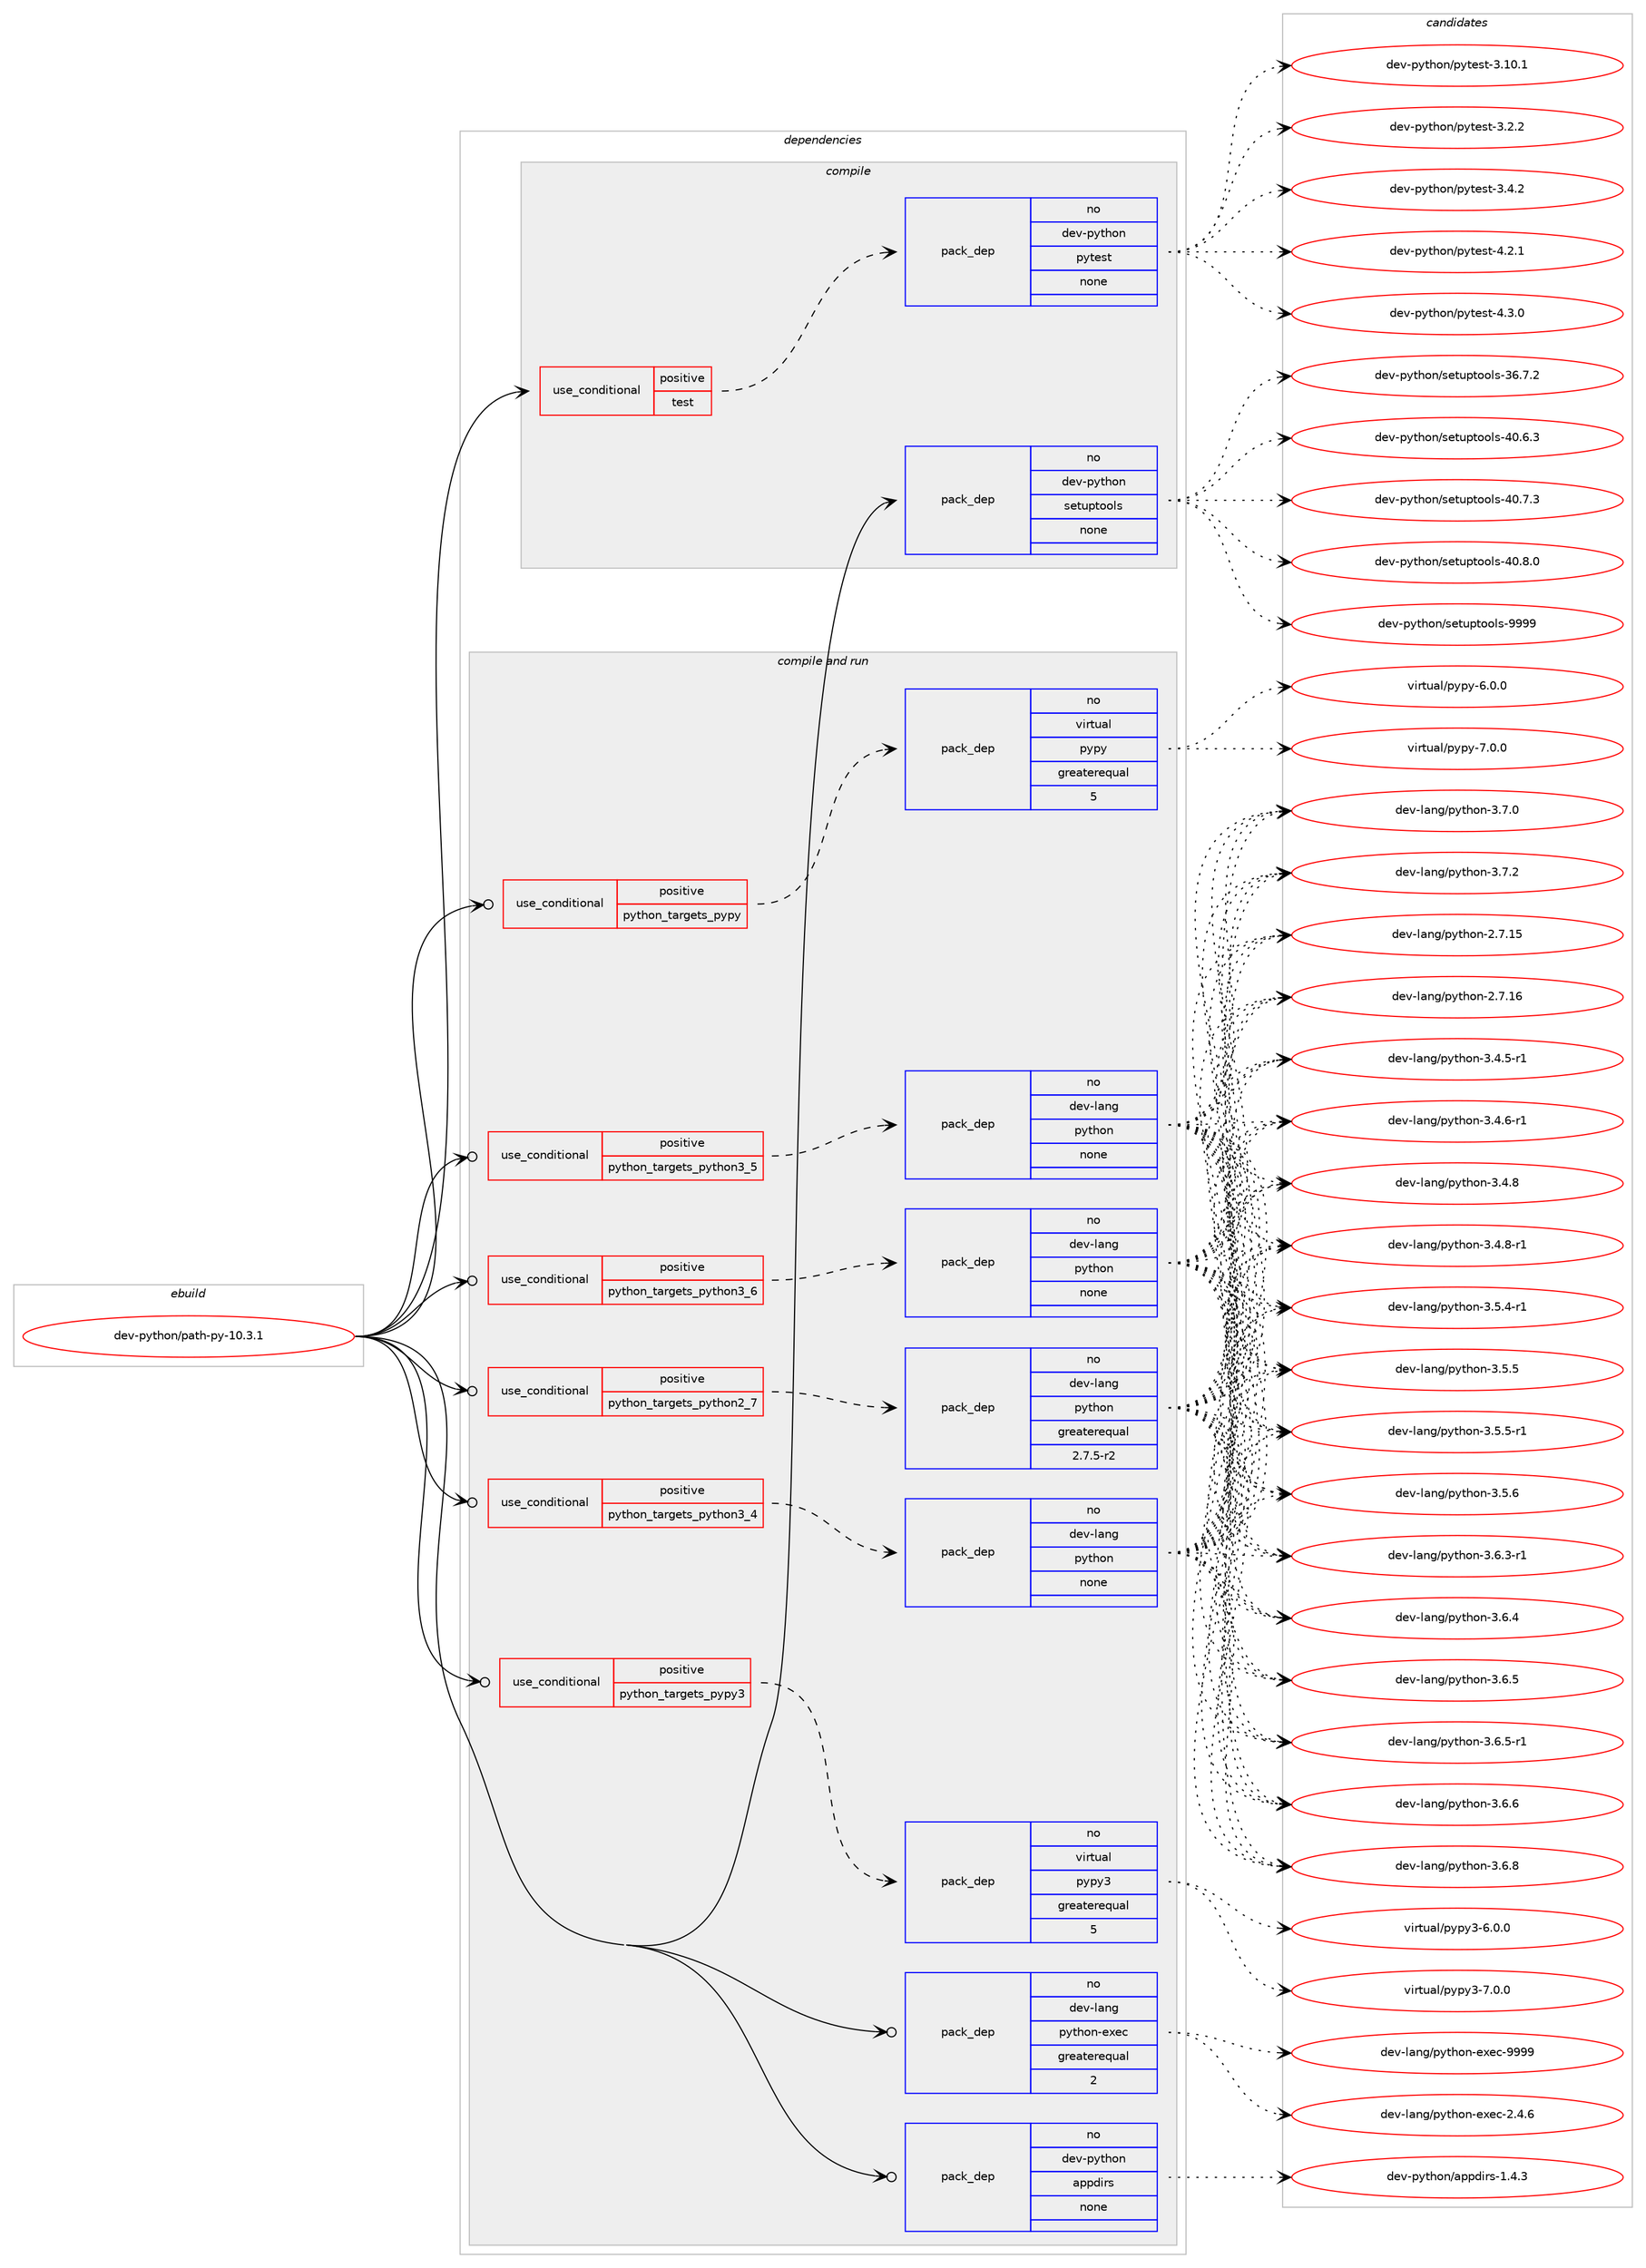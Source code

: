digraph prolog {

# *************
# Graph options
# *************

newrank=true;
concentrate=true;
compound=true;
graph [rankdir=LR,fontname=Helvetica,fontsize=10,ranksep=1.5];#, ranksep=2.5, nodesep=0.2];
edge  [arrowhead=vee];
node  [fontname=Helvetica,fontsize=10];

# **********
# The ebuild
# **********

subgraph cluster_leftcol {
color=gray;
rank=same;
label=<<i>ebuild</i>>;
id [label="dev-python/path-py-10.3.1", color=red, width=4, href="../dev-python/path-py-10.3.1.svg"];
}

# ****************
# The dependencies
# ****************

subgraph cluster_midcol {
color=gray;
label=<<i>dependencies</i>>;
subgraph cluster_compile {
fillcolor="#eeeeee";
style=filled;
label=<<i>compile</i>>;
subgraph cond379087 {
dependency1424543 [label=<<TABLE BORDER="0" CELLBORDER="1" CELLSPACING="0" CELLPADDING="4"><TR><TD ROWSPAN="3" CELLPADDING="10">use_conditional</TD></TR><TR><TD>positive</TD></TR><TR><TD>test</TD></TR></TABLE>>, shape=none, color=red];
subgraph pack1022146 {
dependency1424544 [label=<<TABLE BORDER="0" CELLBORDER="1" CELLSPACING="0" CELLPADDING="4" WIDTH="220"><TR><TD ROWSPAN="6" CELLPADDING="30">pack_dep</TD></TR><TR><TD WIDTH="110">no</TD></TR><TR><TD>dev-python</TD></TR><TR><TD>pytest</TD></TR><TR><TD>none</TD></TR><TR><TD></TD></TR></TABLE>>, shape=none, color=blue];
}
dependency1424543:e -> dependency1424544:w [weight=20,style="dashed",arrowhead="vee"];
}
id:e -> dependency1424543:w [weight=20,style="solid",arrowhead="vee"];
subgraph pack1022147 {
dependency1424545 [label=<<TABLE BORDER="0" CELLBORDER="1" CELLSPACING="0" CELLPADDING="4" WIDTH="220"><TR><TD ROWSPAN="6" CELLPADDING="30">pack_dep</TD></TR><TR><TD WIDTH="110">no</TD></TR><TR><TD>dev-python</TD></TR><TR><TD>setuptools</TD></TR><TR><TD>none</TD></TR><TR><TD></TD></TR></TABLE>>, shape=none, color=blue];
}
id:e -> dependency1424545:w [weight=20,style="solid",arrowhead="vee"];
}
subgraph cluster_compileandrun {
fillcolor="#eeeeee";
style=filled;
label=<<i>compile and run</i>>;
subgraph cond379088 {
dependency1424546 [label=<<TABLE BORDER="0" CELLBORDER="1" CELLSPACING="0" CELLPADDING="4"><TR><TD ROWSPAN="3" CELLPADDING="10">use_conditional</TD></TR><TR><TD>positive</TD></TR><TR><TD>python_targets_pypy</TD></TR></TABLE>>, shape=none, color=red];
subgraph pack1022148 {
dependency1424547 [label=<<TABLE BORDER="0" CELLBORDER="1" CELLSPACING="0" CELLPADDING="4" WIDTH="220"><TR><TD ROWSPAN="6" CELLPADDING="30">pack_dep</TD></TR><TR><TD WIDTH="110">no</TD></TR><TR><TD>virtual</TD></TR><TR><TD>pypy</TD></TR><TR><TD>greaterequal</TD></TR><TR><TD>5</TD></TR></TABLE>>, shape=none, color=blue];
}
dependency1424546:e -> dependency1424547:w [weight=20,style="dashed",arrowhead="vee"];
}
id:e -> dependency1424546:w [weight=20,style="solid",arrowhead="odotvee"];
subgraph cond379089 {
dependency1424548 [label=<<TABLE BORDER="0" CELLBORDER="1" CELLSPACING="0" CELLPADDING="4"><TR><TD ROWSPAN="3" CELLPADDING="10">use_conditional</TD></TR><TR><TD>positive</TD></TR><TR><TD>python_targets_pypy3</TD></TR></TABLE>>, shape=none, color=red];
subgraph pack1022149 {
dependency1424549 [label=<<TABLE BORDER="0" CELLBORDER="1" CELLSPACING="0" CELLPADDING="4" WIDTH="220"><TR><TD ROWSPAN="6" CELLPADDING="30">pack_dep</TD></TR><TR><TD WIDTH="110">no</TD></TR><TR><TD>virtual</TD></TR><TR><TD>pypy3</TD></TR><TR><TD>greaterequal</TD></TR><TR><TD>5</TD></TR></TABLE>>, shape=none, color=blue];
}
dependency1424548:e -> dependency1424549:w [weight=20,style="dashed",arrowhead="vee"];
}
id:e -> dependency1424548:w [weight=20,style="solid",arrowhead="odotvee"];
subgraph cond379090 {
dependency1424550 [label=<<TABLE BORDER="0" CELLBORDER="1" CELLSPACING="0" CELLPADDING="4"><TR><TD ROWSPAN="3" CELLPADDING="10">use_conditional</TD></TR><TR><TD>positive</TD></TR><TR><TD>python_targets_python2_7</TD></TR></TABLE>>, shape=none, color=red];
subgraph pack1022150 {
dependency1424551 [label=<<TABLE BORDER="0" CELLBORDER="1" CELLSPACING="0" CELLPADDING="4" WIDTH="220"><TR><TD ROWSPAN="6" CELLPADDING="30">pack_dep</TD></TR><TR><TD WIDTH="110">no</TD></TR><TR><TD>dev-lang</TD></TR><TR><TD>python</TD></TR><TR><TD>greaterequal</TD></TR><TR><TD>2.7.5-r2</TD></TR></TABLE>>, shape=none, color=blue];
}
dependency1424550:e -> dependency1424551:w [weight=20,style="dashed",arrowhead="vee"];
}
id:e -> dependency1424550:w [weight=20,style="solid",arrowhead="odotvee"];
subgraph cond379091 {
dependency1424552 [label=<<TABLE BORDER="0" CELLBORDER="1" CELLSPACING="0" CELLPADDING="4"><TR><TD ROWSPAN="3" CELLPADDING="10">use_conditional</TD></TR><TR><TD>positive</TD></TR><TR><TD>python_targets_python3_4</TD></TR></TABLE>>, shape=none, color=red];
subgraph pack1022151 {
dependency1424553 [label=<<TABLE BORDER="0" CELLBORDER="1" CELLSPACING="0" CELLPADDING="4" WIDTH="220"><TR><TD ROWSPAN="6" CELLPADDING="30">pack_dep</TD></TR><TR><TD WIDTH="110">no</TD></TR><TR><TD>dev-lang</TD></TR><TR><TD>python</TD></TR><TR><TD>none</TD></TR><TR><TD></TD></TR></TABLE>>, shape=none, color=blue];
}
dependency1424552:e -> dependency1424553:w [weight=20,style="dashed",arrowhead="vee"];
}
id:e -> dependency1424552:w [weight=20,style="solid",arrowhead="odotvee"];
subgraph cond379092 {
dependency1424554 [label=<<TABLE BORDER="0" CELLBORDER="1" CELLSPACING="0" CELLPADDING="4"><TR><TD ROWSPAN="3" CELLPADDING="10">use_conditional</TD></TR><TR><TD>positive</TD></TR><TR><TD>python_targets_python3_5</TD></TR></TABLE>>, shape=none, color=red];
subgraph pack1022152 {
dependency1424555 [label=<<TABLE BORDER="0" CELLBORDER="1" CELLSPACING="0" CELLPADDING="4" WIDTH="220"><TR><TD ROWSPAN="6" CELLPADDING="30">pack_dep</TD></TR><TR><TD WIDTH="110">no</TD></TR><TR><TD>dev-lang</TD></TR><TR><TD>python</TD></TR><TR><TD>none</TD></TR><TR><TD></TD></TR></TABLE>>, shape=none, color=blue];
}
dependency1424554:e -> dependency1424555:w [weight=20,style="dashed",arrowhead="vee"];
}
id:e -> dependency1424554:w [weight=20,style="solid",arrowhead="odotvee"];
subgraph cond379093 {
dependency1424556 [label=<<TABLE BORDER="0" CELLBORDER="1" CELLSPACING="0" CELLPADDING="4"><TR><TD ROWSPAN="3" CELLPADDING="10">use_conditional</TD></TR><TR><TD>positive</TD></TR><TR><TD>python_targets_python3_6</TD></TR></TABLE>>, shape=none, color=red];
subgraph pack1022153 {
dependency1424557 [label=<<TABLE BORDER="0" CELLBORDER="1" CELLSPACING="0" CELLPADDING="4" WIDTH="220"><TR><TD ROWSPAN="6" CELLPADDING="30">pack_dep</TD></TR><TR><TD WIDTH="110">no</TD></TR><TR><TD>dev-lang</TD></TR><TR><TD>python</TD></TR><TR><TD>none</TD></TR><TR><TD></TD></TR></TABLE>>, shape=none, color=blue];
}
dependency1424556:e -> dependency1424557:w [weight=20,style="dashed",arrowhead="vee"];
}
id:e -> dependency1424556:w [weight=20,style="solid",arrowhead="odotvee"];
subgraph pack1022154 {
dependency1424558 [label=<<TABLE BORDER="0" CELLBORDER="1" CELLSPACING="0" CELLPADDING="4" WIDTH="220"><TR><TD ROWSPAN="6" CELLPADDING="30">pack_dep</TD></TR><TR><TD WIDTH="110">no</TD></TR><TR><TD>dev-lang</TD></TR><TR><TD>python-exec</TD></TR><TR><TD>greaterequal</TD></TR><TR><TD>2</TD></TR></TABLE>>, shape=none, color=blue];
}
id:e -> dependency1424558:w [weight=20,style="solid",arrowhead="odotvee"];
subgraph pack1022155 {
dependency1424559 [label=<<TABLE BORDER="0" CELLBORDER="1" CELLSPACING="0" CELLPADDING="4" WIDTH="220"><TR><TD ROWSPAN="6" CELLPADDING="30">pack_dep</TD></TR><TR><TD WIDTH="110">no</TD></TR><TR><TD>dev-python</TD></TR><TR><TD>appdirs</TD></TR><TR><TD>none</TD></TR><TR><TD></TD></TR></TABLE>>, shape=none, color=blue];
}
id:e -> dependency1424559:w [weight=20,style="solid",arrowhead="odotvee"];
}
subgraph cluster_run {
fillcolor="#eeeeee";
style=filled;
label=<<i>run</i>>;
}
}

# **************
# The candidates
# **************

subgraph cluster_choices {
rank=same;
color=gray;
label=<<i>candidates</i>>;

subgraph choice1022146 {
color=black;
nodesep=1;
choice100101118451121211161041111104711212111610111511645514649484649 [label="dev-python/pytest-3.10.1", color=red, width=4,href="../dev-python/pytest-3.10.1.svg"];
choice1001011184511212111610411111047112121116101115116455146504650 [label="dev-python/pytest-3.2.2", color=red, width=4,href="../dev-python/pytest-3.2.2.svg"];
choice1001011184511212111610411111047112121116101115116455146524650 [label="dev-python/pytest-3.4.2", color=red, width=4,href="../dev-python/pytest-3.4.2.svg"];
choice1001011184511212111610411111047112121116101115116455246504649 [label="dev-python/pytest-4.2.1", color=red, width=4,href="../dev-python/pytest-4.2.1.svg"];
choice1001011184511212111610411111047112121116101115116455246514648 [label="dev-python/pytest-4.3.0", color=red, width=4,href="../dev-python/pytest-4.3.0.svg"];
dependency1424544:e -> choice100101118451121211161041111104711212111610111511645514649484649:w [style=dotted,weight="100"];
dependency1424544:e -> choice1001011184511212111610411111047112121116101115116455146504650:w [style=dotted,weight="100"];
dependency1424544:e -> choice1001011184511212111610411111047112121116101115116455146524650:w [style=dotted,weight="100"];
dependency1424544:e -> choice1001011184511212111610411111047112121116101115116455246504649:w [style=dotted,weight="100"];
dependency1424544:e -> choice1001011184511212111610411111047112121116101115116455246514648:w [style=dotted,weight="100"];
}
subgraph choice1022147 {
color=black;
nodesep=1;
choice100101118451121211161041111104711510111611711211611111110811545515446554650 [label="dev-python/setuptools-36.7.2", color=red, width=4,href="../dev-python/setuptools-36.7.2.svg"];
choice100101118451121211161041111104711510111611711211611111110811545524846544651 [label="dev-python/setuptools-40.6.3", color=red, width=4,href="../dev-python/setuptools-40.6.3.svg"];
choice100101118451121211161041111104711510111611711211611111110811545524846554651 [label="dev-python/setuptools-40.7.3", color=red, width=4,href="../dev-python/setuptools-40.7.3.svg"];
choice100101118451121211161041111104711510111611711211611111110811545524846564648 [label="dev-python/setuptools-40.8.0", color=red, width=4,href="../dev-python/setuptools-40.8.0.svg"];
choice10010111845112121116104111110471151011161171121161111111081154557575757 [label="dev-python/setuptools-9999", color=red, width=4,href="../dev-python/setuptools-9999.svg"];
dependency1424545:e -> choice100101118451121211161041111104711510111611711211611111110811545515446554650:w [style=dotted,weight="100"];
dependency1424545:e -> choice100101118451121211161041111104711510111611711211611111110811545524846544651:w [style=dotted,weight="100"];
dependency1424545:e -> choice100101118451121211161041111104711510111611711211611111110811545524846554651:w [style=dotted,weight="100"];
dependency1424545:e -> choice100101118451121211161041111104711510111611711211611111110811545524846564648:w [style=dotted,weight="100"];
dependency1424545:e -> choice10010111845112121116104111110471151011161171121161111111081154557575757:w [style=dotted,weight="100"];
}
subgraph choice1022148 {
color=black;
nodesep=1;
choice1181051141161179710847112121112121455446484648 [label="virtual/pypy-6.0.0", color=red, width=4,href="../virtual/pypy-6.0.0.svg"];
choice1181051141161179710847112121112121455546484648 [label="virtual/pypy-7.0.0", color=red, width=4,href="../virtual/pypy-7.0.0.svg"];
dependency1424547:e -> choice1181051141161179710847112121112121455446484648:w [style=dotted,weight="100"];
dependency1424547:e -> choice1181051141161179710847112121112121455546484648:w [style=dotted,weight="100"];
}
subgraph choice1022149 {
color=black;
nodesep=1;
choice118105114116117971084711212111212151455446484648 [label="virtual/pypy3-6.0.0", color=red, width=4,href="../virtual/pypy3-6.0.0.svg"];
choice118105114116117971084711212111212151455546484648 [label="virtual/pypy3-7.0.0", color=red, width=4,href="../virtual/pypy3-7.0.0.svg"];
dependency1424549:e -> choice118105114116117971084711212111212151455446484648:w [style=dotted,weight="100"];
dependency1424549:e -> choice118105114116117971084711212111212151455546484648:w [style=dotted,weight="100"];
}
subgraph choice1022150 {
color=black;
nodesep=1;
choice10010111845108971101034711212111610411111045504655464953 [label="dev-lang/python-2.7.15", color=red, width=4,href="../dev-lang/python-2.7.15.svg"];
choice10010111845108971101034711212111610411111045504655464954 [label="dev-lang/python-2.7.16", color=red, width=4,href="../dev-lang/python-2.7.16.svg"];
choice1001011184510897110103471121211161041111104551465246534511449 [label="dev-lang/python-3.4.5-r1", color=red, width=4,href="../dev-lang/python-3.4.5-r1.svg"];
choice1001011184510897110103471121211161041111104551465246544511449 [label="dev-lang/python-3.4.6-r1", color=red, width=4,href="../dev-lang/python-3.4.6-r1.svg"];
choice100101118451089711010347112121116104111110455146524656 [label="dev-lang/python-3.4.8", color=red, width=4,href="../dev-lang/python-3.4.8.svg"];
choice1001011184510897110103471121211161041111104551465246564511449 [label="dev-lang/python-3.4.8-r1", color=red, width=4,href="../dev-lang/python-3.4.8-r1.svg"];
choice1001011184510897110103471121211161041111104551465346524511449 [label="dev-lang/python-3.5.4-r1", color=red, width=4,href="../dev-lang/python-3.5.4-r1.svg"];
choice100101118451089711010347112121116104111110455146534653 [label="dev-lang/python-3.5.5", color=red, width=4,href="../dev-lang/python-3.5.5.svg"];
choice1001011184510897110103471121211161041111104551465346534511449 [label="dev-lang/python-3.5.5-r1", color=red, width=4,href="../dev-lang/python-3.5.5-r1.svg"];
choice100101118451089711010347112121116104111110455146534654 [label="dev-lang/python-3.5.6", color=red, width=4,href="../dev-lang/python-3.5.6.svg"];
choice1001011184510897110103471121211161041111104551465446514511449 [label="dev-lang/python-3.6.3-r1", color=red, width=4,href="../dev-lang/python-3.6.3-r1.svg"];
choice100101118451089711010347112121116104111110455146544652 [label="dev-lang/python-3.6.4", color=red, width=4,href="../dev-lang/python-3.6.4.svg"];
choice100101118451089711010347112121116104111110455146544653 [label="dev-lang/python-3.6.5", color=red, width=4,href="../dev-lang/python-3.6.5.svg"];
choice1001011184510897110103471121211161041111104551465446534511449 [label="dev-lang/python-3.6.5-r1", color=red, width=4,href="../dev-lang/python-3.6.5-r1.svg"];
choice100101118451089711010347112121116104111110455146544654 [label="dev-lang/python-3.6.6", color=red, width=4,href="../dev-lang/python-3.6.6.svg"];
choice100101118451089711010347112121116104111110455146544656 [label="dev-lang/python-3.6.8", color=red, width=4,href="../dev-lang/python-3.6.8.svg"];
choice100101118451089711010347112121116104111110455146554648 [label="dev-lang/python-3.7.0", color=red, width=4,href="../dev-lang/python-3.7.0.svg"];
choice100101118451089711010347112121116104111110455146554650 [label="dev-lang/python-3.7.2", color=red, width=4,href="../dev-lang/python-3.7.2.svg"];
dependency1424551:e -> choice10010111845108971101034711212111610411111045504655464953:w [style=dotted,weight="100"];
dependency1424551:e -> choice10010111845108971101034711212111610411111045504655464954:w [style=dotted,weight="100"];
dependency1424551:e -> choice1001011184510897110103471121211161041111104551465246534511449:w [style=dotted,weight="100"];
dependency1424551:e -> choice1001011184510897110103471121211161041111104551465246544511449:w [style=dotted,weight="100"];
dependency1424551:e -> choice100101118451089711010347112121116104111110455146524656:w [style=dotted,weight="100"];
dependency1424551:e -> choice1001011184510897110103471121211161041111104551465246564511449:w [style=dotted,weight="100"];
dependency1424551:e -> choice1001011184510897110103471121211161041111104551465346524511449:w [style=dotted,weight="100"];
dependency1424551:e -> choice100101118451089711010347112121116104111110455146534653:w [style=dotted,weight="100"];
dependency1424551:e -> choice1001011184510897110103471121211161041111104551465346534511449:w [style=dotted,weight="100"];
dependency1424551:e -> choice100101118451089711010347112121116104111110455146534654:w [style=dotted,weight="100"];
dependency1424551:e -> choice1001011184510897110103471121211161041111104551465446514511449:w [style=dotted,weight="100"];
dependency1424551:e -> choice100101118451089711010347112121116104111110455146544652:w [style=dotted,weight="100"];
dependency1424551:e -> choice100101118451089711010347112121116104111110455146544653:w [style=dotted,weight="100"];
dependency1424551:e -> choice1001011184510897110103471121211161041111104551465446534511449:w [style=dotted,weight="100"];
dependency1424551:e -> choice100101118451089711010347112121116104111110455146544654:w [style=dotted,weight="100"];
dependency1424551:e -> choice100101118451089711010347112121116104111110455146544656:w [style=dotted,weight="100"];
dependency1424551:e -> choice100101118451089711010347112121116104111110455146554648:w [style=dotted,weight="100"];
dependency1424551:e -> choice100101118451089711010347112121116104111110455146554650:w [style=dotted,weight="100"];
}
subgraph choice1022151 {
color=black;
nodesep=1;
choice10010111845108971101034711212111610411111045504655464953 [label="dev-lang/python-2.7.15", color=red, width=4,href="../dev-lang/python-2.7.15.svg"];
choice10010111845108971101034711212111610411111045504655464954 [label="dev-lang/python-2.7.16", color=red, width=4,href="../dev-lang/python-2.7.16.svg"];
choice1001011184510897110103471121211161041111104551465246534511449 [label="dev-lang/python-3.4.5-r1", color=red, width=4,href="../dev-lang/python-3.4.5-r1.svg"];
choice1001011184510897110103471121211161041111104551465246544511449 [label="dev-lang/python-3.4.6-r1", color=red, width=4,href="../dev-lang/python-3.4.6-r1.svg"];
choice100101118451089711010347112121116104111110455146524656 [label="dev-lang/python-3.4.8", color=red, width=4,href="../dev-lang/python-3.4.8.svg"];
choice1001011184510897110103471121211161041111104551465246564511449 [label="dev-lang/python-3.4.8-r1", color=red, width=4,href="../dev-lang/python-3.4.8-r1.svg"];
choice1001011184510897110103471121211161041111104551465346524511449 [label="dev-lang/python-3.5.4-r1", color=red, width=4,href="../dev-lang/python-3.5.4-r1.svg"];
choice100101118451089711010347112121116104111110455146534653 [label="dev-lang/python-3.5.5", color=red, width=4,href="../dev-lang/python-3.5.5.svg"];
choice1001011184510897110103471121211161041111104551465346534511449 [label="dev-lang/python-3.5.5-r1", color=red, width=4,href="../dev-lang/python-3.5.5-r1.svg"];
choice100101118451089711010347112121116104111110455146534654 [label="dev-lang/python-3.5.6", color=red, width=4,href="../dev-lang/python-3.5.6.svg"];
choice1001011184510897110103471121211161041111104551465446514511449 [label="dev-lang/python-3.6.3-r1", color=red, width=4,href="../dev-lang/python-3.6.3-r1.svg"];
choice100101118451089711010347112121116104111110455146544652 [label="dev-lang/python-3.6.4", color=red, width=4,href="../dev-lang/python-3.6.4.svg"];
choice100101118451089711010347112121116104111110455146544653 [label="dev-lang/python-3.6.5", color=red, width=4,href="../dev-lang/python-3.6.5.svg"];
choice1001011184510897110103471121211161041111104551465446534511449 [label="dev-lang/python-3.6.5-r1", color=red, width=4,href="../dev-lang/python-3.6.5-r1.svg"];
choice100101118451089711010347112121116104111110455146544654 [label="dev-lang/python-3.6.6", color=red, width=4,href="../dev-lang/python-3.6.6.svg"];
choice100101118451089711010347112121116104111110455146544656 [label="dev-lang/python-3.6.8", color=red, width=4,href="../dev-lang/python-3.6.8.svg"];
choice100101118451089711010347112121116104111110455146554648 [label="dev-lang/python-3.7.0", color=red, width=4,href="../dev-lang/python-3.7.0.svg"];
choice100101118451089711010347112121116104111110455146554650 [label="dev-lang/python-3.7.2", color=red, width=4,href="../dev-lang/python-3.7.2.svg"];
dependency1424553:e -> choice10010111845108971101034711212111610411111045504655464953:w [style=dotted,weight="100"];
dependency1424553:e -> choice10010111845108971101034711212111610411111045504655464954:w [style=dotted,weight="100"];
dependency1424553:e -> choice1001011184510897110103471121211161041111104551465246534511449:w [style=dotted,weight="100"];
dependency1424553:e -> choice1001011184510897110103471121211161041111104551465246544511449:w [style=dotted,weight="100"];
dependency1424553:e -> choice100101118451089711010347112121116104111110455146524656:w [style=dotted,weight="100"];
dependency1424553:e -> choice1001011184510897110103471121211161041111104551465246564511449:w [style=dotted,weight="100"];
dependency1424553:e -> choice1001011184510897110103471121211161041111104551465346524511449:w [style=dotted,weight="100"];
dependency1424553:e -> choice100101118451089711010347112121116104111110455146534653:w [style=dotted,weight="100"];
dependency1424553:e -> choice1001011184510897110103471121211161041111104551465346534511449:w [style=dotted,weight="100"];
dependency1424553:e -> choice100101118451089711010347112121116104111110455146534654:w [style=dotted,weight="100"];
dependency1424553:e -> choice1001011184510897110103471121211161041111104551465446514511449:w [style=dotted,weight="100"];
dependency1424553:e -> choice100101118451089711010347112121116104111110455146544652:w [style=dotted,weight="100"];
dependency1424553:e -> choice100101118451089711010347112121116104111110455146544653:w [style=dotted,weight="100"];
dependency1424553:e -> choice1001011184510897110103471121211161041111104551465446534511449:w [style=dotted,weight="100"];
dependency1424553:e -> choice100101118451089711010347112121116104111110455146544654:w [style=dotted,weight="100"];
dependency1424553:e -> choice100101118451089711010347112121116104111110455146544656:w [style=dotted,weight="100"];
dependency1424553:e -> choice100101118451089711010347112121116104111110455146554648:w [style=dotted,weight="100"];
dependency1424553:e -> choice100101118451089711010347112121116104111110455146554650:w [style=dotted,weight="100"];
}
subgraph choice1022152 {
color=black;
nodesep=1;
choice10010111845108971101034711212111610411111045504655464953 [label="dev-lang/python-2.7.15", color=red, width=4,href="../dev-lang/python-2.7.15.svg"];
choice10010111845108971101034711212111610411111045504655464954 [label="dev-lang/python-2.7.16", color=red, width=4,href="../dev-lang/python-2.7.16.svg"];
choice1001011184510897110103471121211161041111104551465246534511449 [label="dev-lang/python-3.4.5-r1", color=red, width=4,href="../dev-lang/python-3.4.5-r1.svg"];
choice1001011184510897110103471121211161041111104551465246544511449 [label="dev-lang/python-3.4.6-r1", color=red, width=4,href="../dev-lang/python-3.4.6-r1.svg"];
choice100101118451089711010347112121116104111110455146524656 [label="dev-lang/python-3.4.8", color=red, width=4,href="../dev-lang/python-3.4.8.svg"];
choice1001011184510897110103471121211161041111104551465246564511449 [label="dev-lang/python-3.4.8-r1", color=red, width=4,href="../dev-lang/python-3.4.8-r1.svg"];
choice1001011184510897110103471121211161041111104551465346524511449 [label="dev-lang/python-3.5.4-r1", color=red, width=4,href="../dev-lang/python-3.5.4-r1.svg"];
choice100101118451089711010347112121116104111110455146534653 [label="dev-lang/python-3.5.5", color=red, width=4,href="../dev-lang/python-3.5.5.svg"];
choice1001011184510897110103471121211161041111104551465346534511449 [label="dev-lang/python-3.5.5-r1", color=red, width=4,href="../dev-lang/python-3.5.5-r1.svg"];
choice100101118451089711010347112121116104111110455146534654 [label="dev-lang/python-3.5.6", color=red, width=4,href="../dev-lang/python-3.5.6.svg"];
choice1001011184510897110103471121211161041111104551465446514511449 [label="dev-lang/python-3.6.3-r1", color=red, width=4,href="../dev-lang/python-3.6.3-r1.svg"];
choice100101118451089711010347112121116104111110455146544652 [label="dev-lang/python-3.6.4", color=red, width=4,href="../dev-lang/python-3.6.4.svg"];
choice100101118451089711010347112121116104111110455146544653 [label="dev-lang/python-3.6.5", color=red, width=4,href="../dev-lang/python-3.6.5.svg"];
choice1001011184510897110103471121211161041111104551465446534511449 [label="dev-lang/python-3.6.5-r1", color=red, width=4,href="../dev-lang/python-3.6.5-r1.svg"];
choice100101118451089711010347112121116104111110455146544654 [label="dev-lang/python-3.6.6", color=red, width=4,href="../dev-lang/python-3.6.6.svg"];
choice100101118451089711010347112121116104111110455146544656 [label="dev-lang/python-3.6.8", color=red, width=4,href="../dev-lang/python-3.6.8.svg"];
choice100101118451089711010347112121116104111110455146554648 [label="dev-lang/python-3.7.0", color=red, width=4,href="../dev-lang/python-3.7.0.svg"];
choice100101118451089711010347112121116104111110455146554650 [label="dev-lang/python-3.7.2", color=red, width=4,href="../dev-lang/python-3.7.2.svg"];
dependency1424555:e -> choice10010111845108971101034711212111610411111045504655464953:w [style=dotted,weight="100"];
dependency1424555:e -> choice10010111845108971101034711212111610411111045504655464954:w [style=dotted,weight="100"];
dependency1424555:e -> choice1001011184510897110103471121211161041111104551465246534511449:w [style=dotted,weight="100"];
dependency1424555:e -> choice1001011184510897110103471121211161041111104551465246544511449:w [style=dotted,weight="100"];
dependency1424555:e -> choice100101118451089711010347112121116104111110455146524656:w [style=dotted,weight="100"];
dependency1424555:e -> choice1001011184510897110103471121211161041111104551465246564511449:w [style=dotted,weight="100"];
dependency1424555:e -> choice1001011184510897110103471121211161041111104551465346524511449:w [style=dotted,weight="100"];
dependency1424555:e -> choice100101118451089711010347112121116104111110455146534653:w [style=dotted,weight="100"];
dependency1424555:e -> choice1001011184510897110103471121211161041111104551465346534511449:w [style=dotted,weight="100"];
dependency1424555:e -> choice100101118451089711010347112121116104111110455146534654:w [style=dotted,weight="100"];
dependency1424555:e -> choice1001011184510897110103471121211161041111104551465446514511449:w [style=dotted,weight="100"];
dependency1424555:e -> choice100101118451089711010347112121116104111110455146544652:w [style=dotted,weight="100"];
dependency1424555:e -> choice100101118451089711010347112121116104111110455146544653:w [style=dotted,weight="100"];
dependency1424555:e -> choice1001011184510897110103471121211161041111104551465446534511449:w [style=dotted,weight="100"];
dependency1424555:e -> choice100101118451089711010347112121116104111110455146544654:w [style=dotted,weight="100"];
dependency1424555:e -> choice100101118451089711010347112121116104111110455146544656:w [style=dotted,weight="100"];
dependency1424555:e -> choice100101118451089711010347112121116104111110455146554648:w [style=dotted,weight="100"];
dependency1424555:e -> choice100101118451089711010347112121116104111110455146554650:w [style=dotted,weight="100"];
}
subgraph choice1022153 {
color=black;
nodesep=1;
choice10010111845108971101034711212111610411111045504655464953 [label="dev-lang/python-2.7.15", color=red, width=4,href="../dev-lang/python-2.7.15.svg"];
choice10010111845108971101034711212111610411111045504655464954 [label="dev-lang/python-2.7.16", color=red, width=4,href="../dev-lang/python-2.7.16.svg"];
choice1001011184510897110103471121211161041111104551465246534511449 [label="dev-lang/python-3.4.5-r1", color=red, width=4,href="../dev-lang/python-3.4.5-r1.svg"];
choice1001011184510897110103471121211161041111104551465246544511449 [label="dev-lang/python-3.4.6-r1", color=red, width=4,href="../dev-lang/python-3.4.6-r1.svg"];
choice100101118451089711010347112121116104111110455146524656 [label="dev-lang/python-3.4.8", color=red, width=4,href="../dev-lang/python-3.4.8.svg"];
choice1001011184510897110103471121211161041111104551465246564511449 [label="dev-lang/python-3.4.8-r1", color=red, width=4,href="../dev-lang/python-3.4.8-r1.svg"];
choice1001011184510897110103471121211161041111104551465346524511449 [label="dev-lang/python-3.5.4-r1", color=red, width=4,href="../dev-lang/python-3.5.4-r1.svg"];
choice100101118451089711010347112121116104111110455146534653 [label="dev-lang/python-3.5.5", color=red, width=4,href="../dev-lang/python-3.5.5.svg"];
choice1001011184510897110103471121211161041111104551465346534511449 [label="dev-lang/python-3.5.5-r1", color=red, width=4,href="../dev-lang/python-3.5.5-r1.svg"];
choice100101118451089711010347112121116104111110455146534654 [label="dev-lang/python-3.5.6", color=red, width=4,href="../dev-lang/python-3.5.6.svg"];
choice1001011184510897110103471121211161041111104551465446514511449 [label="dev-lang/python-3.6.3-r1", color=red, width=4,href="../dev-lang/python-3.6.3-r1.svg"];
choice100101118451089711010347112121116104111110455146544652 [label="dev-lang/python-3.6.4", color=red, width=4,href="../dev-lang/python-3.6.4.svg"];
choice100101118451089711010347112121116104111110455146544653 [label="dev-lang/python-3.6.5", color=red, width=4,href="../dev-lang/python-3.6.5.svg"];
choice1001011184510897110103471121211161041111104551465446534511449 [label="dev-lang/python-3.6.5-r1", color=red, width=4,href="../dev-lang/python-3.6.5-r1.svg"];
choice100101118451089711010347112121116104111110455146544654 [label="dev-lang/python-3.6.6", color=red, width=4,href="../dev-lang/python-3.6.6.svg"];
choice100101118451089711010347112121116104111110455146544656 [label="dev-lang/python-3.6.8", color=red, width=4,href="../dev-lang/python-3.6.8.svg"];
choice100101118451089711010347112121116104111110455146554648 [label="dev-lang/python-3.7.0", color=red, width=4,href="../dev-lang/python-3.7.0.svg"];
choice100101118451089711010347112121116104111110455146554650 [label="dev-lang/python-3.7.2", color=red, width=4,href="../dev-lang/python-3.7.2.svg"];
dependency1424557:e -> choice10010111845108971101034711212111610411111045504655464953:w [style=dotted,weight="100"];
dependency1424557:e -> choice10010111845108971101034711212111610411111045504655464954:w [style=dotted,weight="100"];
dependency1424557:e -> choice1001011184510897110103471121211161041111104551465246534511449:w [style=dotted,weight="100"];
dependency1424557:e -> choice1001011184510897110103471121211161041111104551465246544511449:w [style=dotted,weight="100"];
dependency1424557:e -> choice100101118451089711010347112121116104111110455146524656:w [style=dotted,weight="100"];
dependency1424557:e -> choice1001011184510897110103471121211161041111104551465246564511449:w [style=dotted,weight="100"];
dependency1424557:e -> choice1001011184510897110103471121211161041111104551465346524511449:w [style=dotted,weight="100"];
dependency1424557:e -> choice100101118451089711010347112121116104111110455146534653:w [style=dotted,weight="100"];
dependency1424557:e -> choice1001011184510897110103471121211161041111104551465346534511449:w [style=dotted,weight="100"];
dependency1424557:e -> choice100101118451089711010347112121116104111110455146534654:w [style=dotted,weight="100"];
dependency1424557:e -> choice1001011184510897110103471121211161041111104551465446514511449:w [style=dotted,weight="100"];
dependency1424557:e -> choice100101118451089711010347112121116104111110455146544652:w [style=dotted,weight="100"];
dependency1424557:e -> choice100101118451089711010347112121116104111110455146544653:w [style=dotted,weight="100"];
dependency1424557:e -> choice1001011184510897110103471121211161041111104551465446534511449:w [style=dotted,weight="100"];
dependency1424557:e -> choice100101118451089711010347112121116104111110455146544654:w [style=dotted,weight="100"];
dependency1424557:e -> choice100101118451089711010347112121116104111110455146544656:w [style=dotted,weight="100"];
dependency1424557:e -> choice100101118451089711010347112121116104111110455146554648:w [style=dotted,weight="100"];
dependency1424557:e -> choice100101118451089711010347112121116104111110455146554650:w [style=dotted,weight="100"];
}
subgraph choice1022154 {
color=black;
nodesep=1;
choice1001011184510897110103471121211161041111104510112010199455046524654 [label="dev-lang/python-exec-2.4.6", color=red, width=4,href="../dev-lang/python-exec-2.4.6.svg"];
choice10010111845108971101034711212111610411111045101120101994557575757 [label="dev-lang/python-exec-9999", color=red, width=4,href="../dev-lang/python-exec-9999.svg"];
dependency1424558:e -> choice1001011184510897110103471121211161041111104510112010199455046524654:w [style=dotted,weight="100"];
dependency1424558:e -> choice10010111845108971101034711212111610411111045101120101994557575757:w [style=dotted,weight="100"];
}
subgraph choice1022155 {
color=black;
nodesep=1;
choice100101118451121211161041111104797112112100105114115454946524651 [label="dev-python/appdirs-1.4.3", color=red, width=4,href="../dev-python/appdirs-1.4.3.svg"];
dependency1424559:e -> choice100101118451121211161041111104797112112100105114115454946524651:w [style=dotted,weight="100"];
}
}

}
